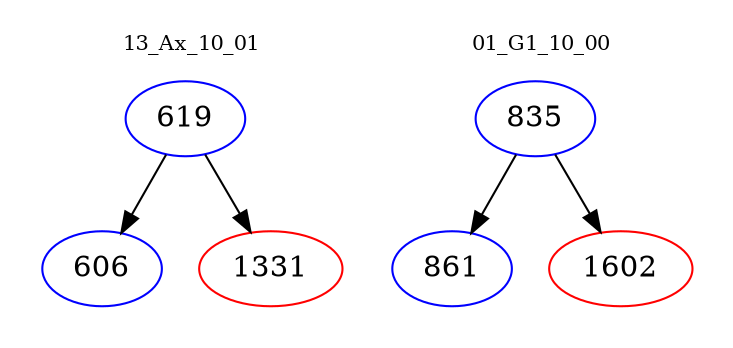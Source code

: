 digraph{
subgraph cluster_0 {
color = white
label = "13_Ax_10_01";
fontsize=10;
T0_619 [label="619", color="blue"]
T0_619 -> T0_606 [color="black"]
T0_606 [label="606", color="blue"]
T0_619 -> T0_1331 [color="black"]
T0_1331 [label="1331", color="red"]
}
subgraph cluster_1 {
color = white
label = "01_G1_10_00";
fontsize=10;
T1_835 [label="835", color="blue"]
T1_835 -> T1_861 [color="black"]
T1_861 [label="861", color="blue"]
T1_835 -> T1_1602 [color="black"]
T1_1602 [label="1602", color="red"]
}
}
